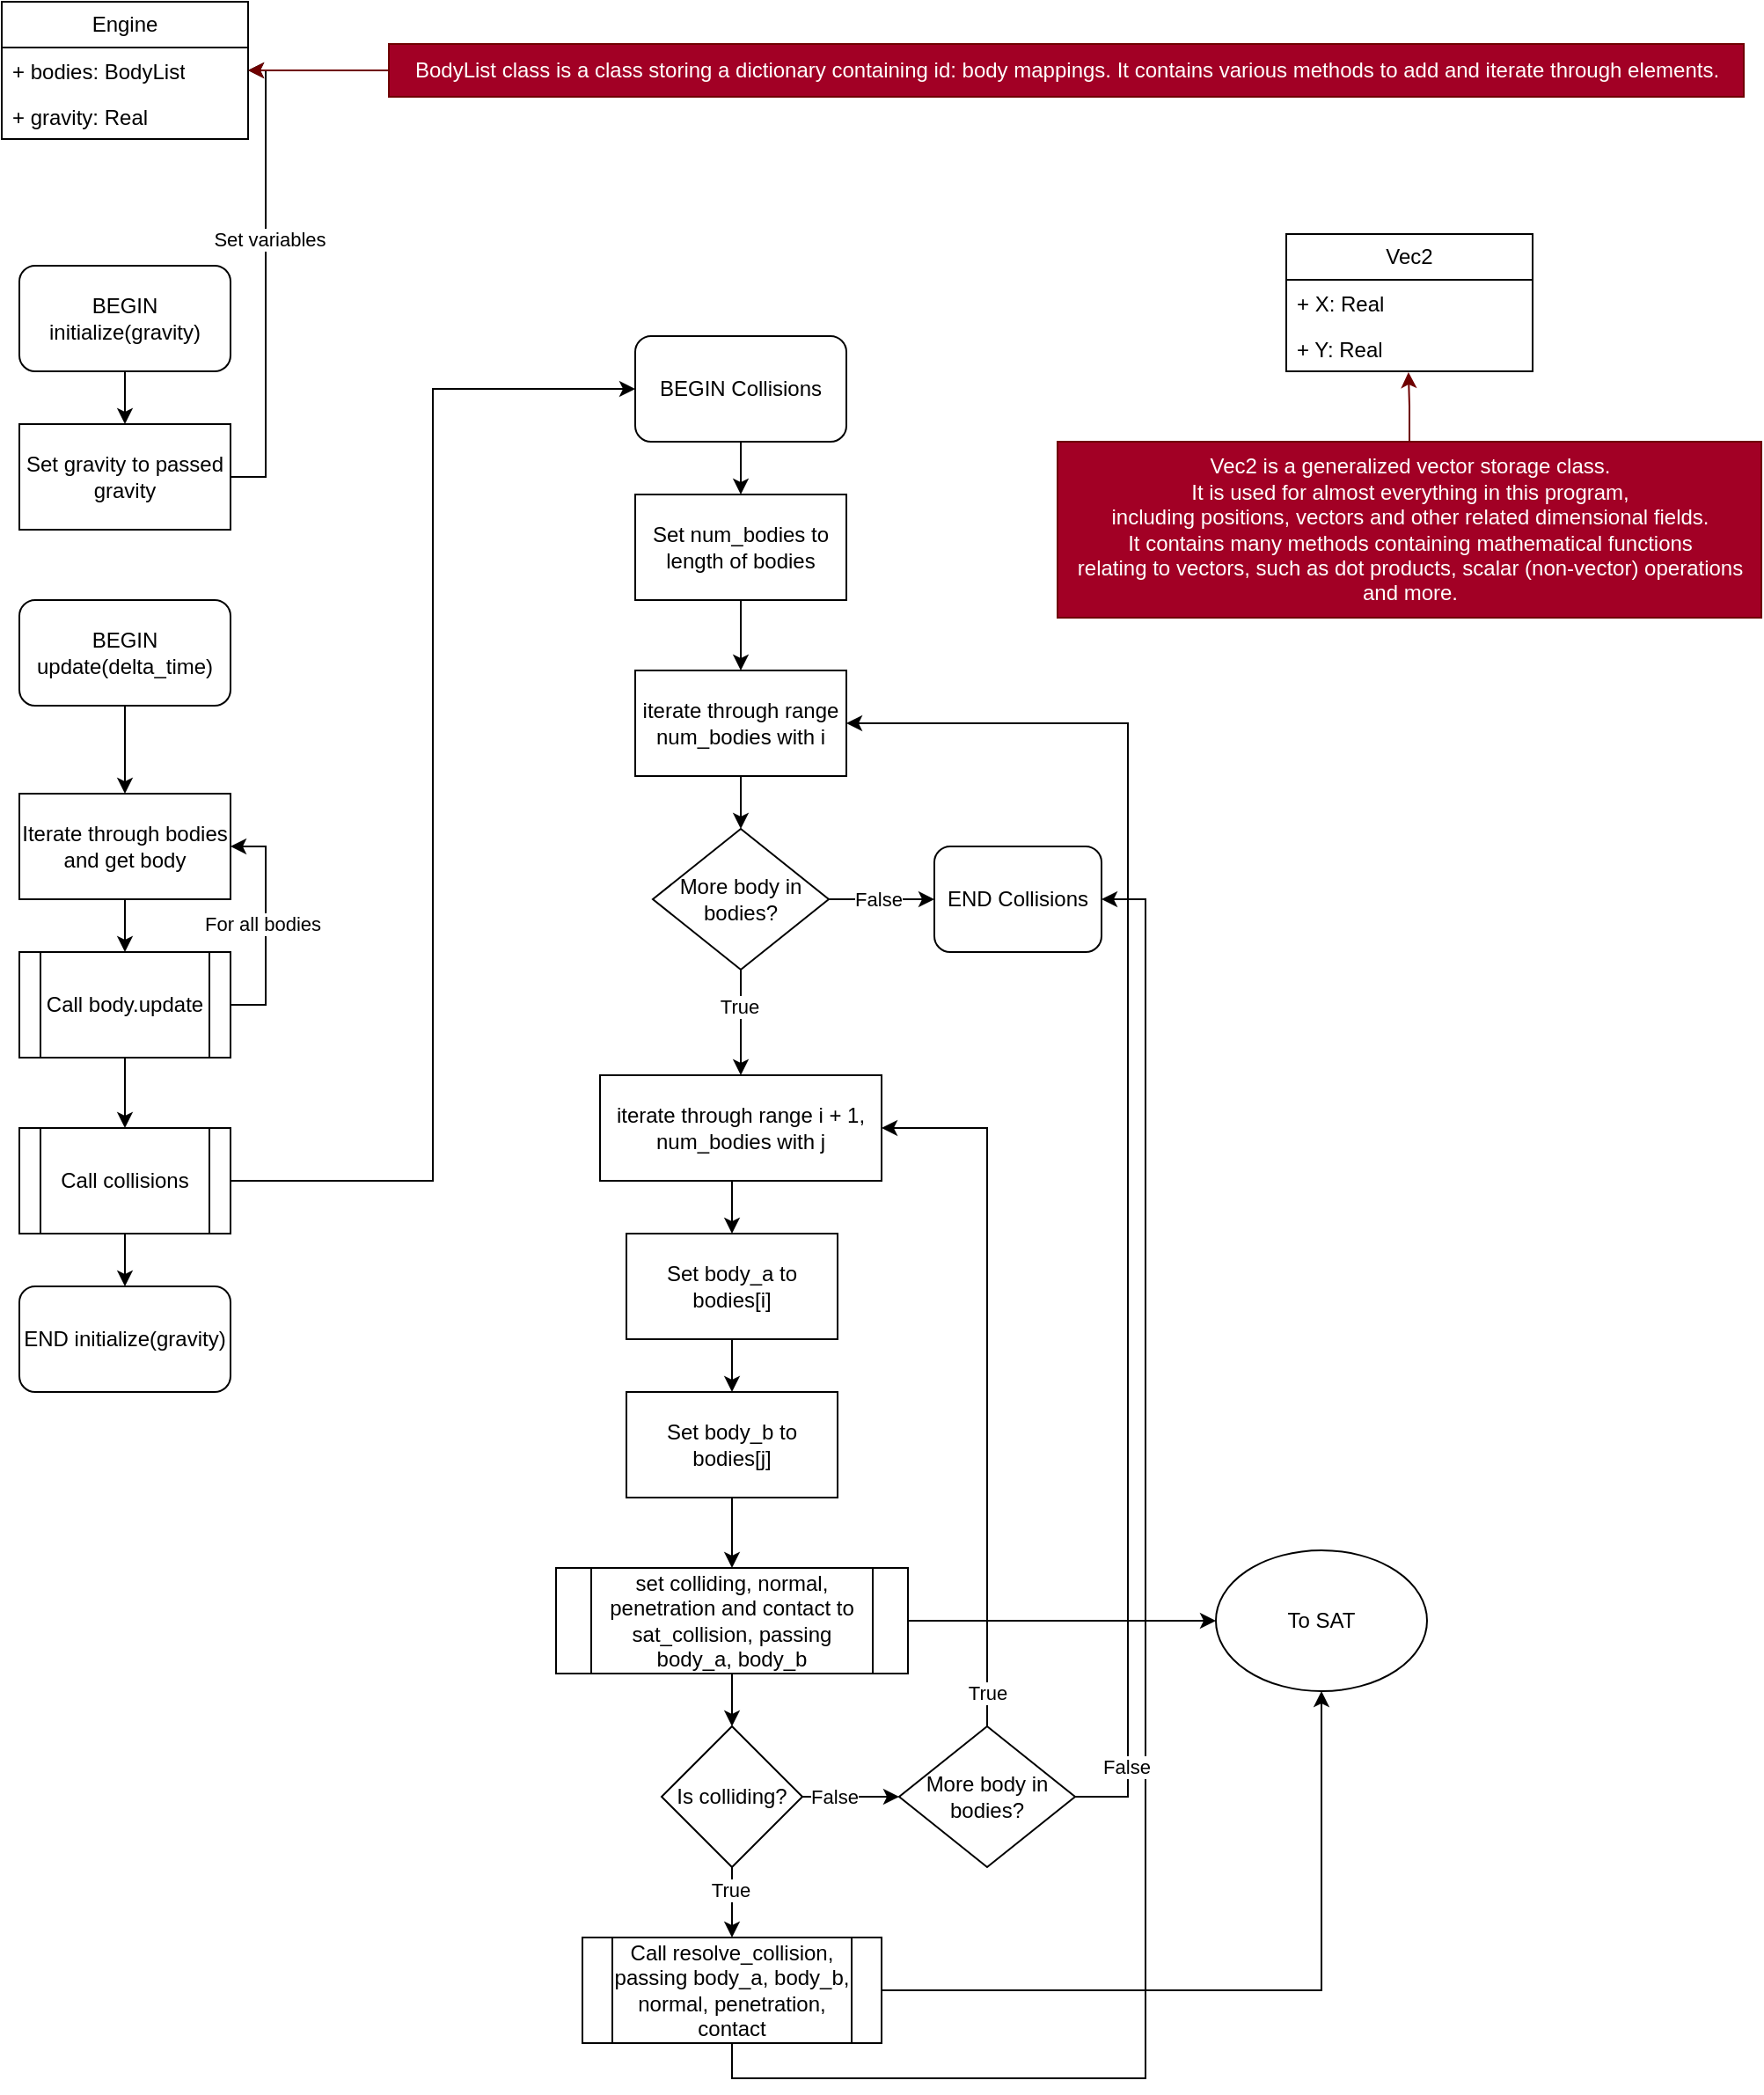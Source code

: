 <mxfile version="26.0.16">
  <diagram name="Page-1" id="K0qxvEamrWTvSBX2UNkP">
    <mxGraphModel dx="710" dy="388" grid="1" gridSize="10" guides="1" tooltips="1" connect="1" arrows="1" fold="1" page="1" pageScale="1" pageWidth="850" pageHeight="1100" math="0" shadow="0">
      <root>
        <mxCell id="0" />
        <mxCell id="1" parent="0" />
        <mxCell id="Ge-Dk1DaGjdfTxvKBWv9-1" value="Engine" style="swimlane;fontStyle=0;childLayout=stackLayout;horizontal=1;startSize=26;fillColor=none;horizontalStack=0;resizeParent=1;resizeParentMax=0;resizeLast=0;collapsible=1;marginBottom=0;whiteSpace=wrap;html=1;" vertex="1" parent="1">
          <mxGeometry x="40" y="50" width="140" height="78" as="geometry" />
        </mxCell>
        <mxCell id="Ge-Dk1DaGjdfTxvKBWv9-2" value="+ bodies: BodyList" style="text;strokeColor=none;fillColor=none;align=left;verticalAlign=top;spacingLeft=4;spacingRight=4;overflow=hidden;rotatable=0;points=[[0,0.5],[1,0.5]];portConstraint=eastwest;whiteSpace=wrap;html=1;" vertex="1" parent="Ge-Dk1DaGjdfTxvKBWv9-1">
          <mxGeometry y="26" width="140" height="26" as="geometry" />
        </mxCell>
        <mxCell id="Ge-Dk1DaGjdfTxvKBWv9-3" value="+ gravity: Real" style="text;strokeColor=none;fillColor=none;align=left;verticalAlign=top;spacingLeft=4;spacingRight=4;overflow=hidden;rotatable=0;points=[[0,0.5],[1,0.5]];portConstraint=eastwest;whiteSpace=wrap;html=1;" vertex="1" parent="Ge-Dk1DaGjdfTxvKBWv9-1">
          <mxGeometry y="52" width="140" height="26" as="geometry" />
        </mxCell>
        <mxCell id="Ge-Dk1DaGjdfTxvKBWv9-6" style="edgeStyle=orthogonalEdgeStyle;rounded=0;orthogonalLoop=1;jettySize=auto;html=1;exitX=0.5;exitY=1;exitDx=0;exitDy=0;" edge="1" parent="1" source="Ge-Dk1DaGjdfTxvKBWv9-5" target="Ge-Dk1DaGjdfTxvKBWv9-7">
          <mxGeometry relative="1" as="geometry">
            <mxPoint x="110" y="310" as="targetPoint" />
          </mxGeometry>
        </mxCell>
        <mxCell id="Ge-Dk1DaGjdfTxvKBWv9-5" value="BEGIN initialize(gravity)" style="rounded=1;whiteSpace=wrap;html=1;" vertex="1" parent="1">
          <mxGeometry x="50" y="200" width="120" height="60" as="geometry" />
        </mxCell>
        <mxCell id="Ge-Dk1DaGjdfTxvKBWv9-8" style="edgeStyle=orthogonalEdgeStyle;rounded=0;orthogonalLoop=1;jettySize=auto;html=1;exitX=1;exitY=0.5;exitDx=0;exitDy=0;entryX=1;entryY=0.5;entryDx=0;entryDy=0;" edge="1" parent="1" source="Ge-Dk1DaGjdfTxvKBWv9-7" target="Ge-Dk1DaGjdfTxvKBWv9-1">
          <mxGeometry relative="1" as="geometry" />
        </mxCell>
        <mxCell id="Ge-Dk1DaGjdfTxvKBWv9-9" value="Set variables" style="edgeLabel;html=1;align=center;verticalAlign=middle;resizable=0;points=[];" vertex="1" connectable="0" parent="Ge-Dk1DaGjdfTxvKBWv9-8">
          <mxGeometry x="0.188" y="-2" relative="1" as="geometry">
            <mxPoint as="offset" />
          </mxGeometry>
        </mxCell>
        <mxCell id="Ge-Dk1DaGjdfTxvKBWv9-7" value="Set gravity to passed gravity" style="rounded=0;whiteSpace=wrap;html=1;" vertex="1" parent="1">
          <mxGeometry x="50" y="290" width="120" height="60" as="geometry" />
        </mxCell>
        <mxCell id="Ge-Dk1DaGjdfTxvKBWv9-17" style="edgeStyle=orthogonalEdgeStyle;rounded=0;orthogonalLoop=1;jettySize=auto;html=1;exitX=0.5;exitY=1;exitDx=0;exitDy=0;entryX=0.5;entryY=0;entryDx=0;entryDy=0;" edge="1" parent="1" source="Ge-Dk1DaGjdfTxvKBWv9-10" target="Ge-Dk1DaGjdfTxvKBWv9-11">
          <mxGeometry relative="1" as="geometry" />
        </mxCell>
        <mxCell id="Ge-Dk1DaGjdfTxvKBWv9-10" value="BEGIN update(delta_time)" style="rounded=1;whiteSpace=wrap;html=1;" vertex="1" parent="1">
          <mxGeometry x="50" y="390" width="120" height="60" as="geometry" />
        </mxCell>
        <mxCell id="Ge-Dk1DaGjdfTxvKBWv9-14" style="edgeStyle=orthogonalEdgeStyle;rounded=0;orthogonalLoop=1;jettySize=auto;html=1;exitX=0.5;exitY=1;exitDx=0;exitDy=0;entryX=0.5;entryY=0;entryDx=0;entryDy=0;" edge="1" parent="1" source="Ge-Dk1DaGjdfTxvKBWv9-11" target="Ge-Dk1DaGjdfTxvKBWv9-13">
          <mxGeometry relative="1" as="geometry" />
        </mxCell>
        <mxCell id="Ge-Dk1DaGjdfTxvKBWv9-11" value="Iterate through bodies and get body" style="rounded=0;whiteSpace=wrap;html=1;" vertex="1" parent="1">
          <mxGeometry x="50" y="500" width="120" height="60" as="geometry" />
        </mxCell>
        <mxCell id="Ge-Dk1DaGjdfTxvKBWv9-15" style="edgeStyle=orthogonalEdgeStyle;rounded=0;orthogonalLoop=1;jettySize=auto;html=1;exitX=1;exitY=0.5;exitDx=0;exitDy=0;entryX=1;entryY=0.5;entryDx=0;entryDy=0;" edge="1" parent="1" source="Ge-Dk1DaGjdfTxvKBWv9-13" target="Ge-Dk1DaGjdfTxvKBWv9-11">
          <mxGeometry relative="1" as="geometry" />
        </mxCell>
        <mxCell id="Ge-Dk1DaGjdfTxvKBWv9-16" value="For all bodies" style="edgeLabel;html=1;align=center;verticalAlign=middle;resizable=0;points=[];" vertex="1" connectable="0" parent="Ge-Dk1DaGjdfTxvKBWv9-15">
          <mxGeometry x="0.015" y="2" relative="1" as="geometry">
            <mxPoint as="offset" />
          </mxGeometry>
        </mxCell>
        <mxCell id="Ge-Dk1DaGjdfTxvKBWv9-19" style="edgeStyle=orthogonalEdgeStyle;rounded=0;orthogonalLoop=1;jettySize=auto;html=1;exitX=0.5;exitY=1;exitDx=0;exitDy=0;entryX=0.5;entryY=0;entryDx=0;entryDy=0;" edge="1" parent="1" source="Ge-Dk1DaGjdfTxvKBWv9-13" target="Ge-Dk1DaGjdfTxvKBWv9-18">
          <mxGeometry relative="1" as="geometry" />
        </mxCell>
        <mxCell id="Ge-Dk1DaGjdfTxvKBWv9-13" value="Call body.update" style="shape=process;whiteSpace=wrap;html=1;backgroundOutline=1;" vertex="1" parent="1">
          <mxGeometry x="50" y="590" width="120" height="60" as="geometry" />
        </mxCell>
        <mxCell id="Ge-Dk1DaGjdfTxvKBWv9-57" style="edgeStyle=orthogonalEdgeStyle;rounded=0;orthogonalLoop=1;jettySize=auto;html=1;exitX=0.5;exitY=1;exitDx=0;exitDy=0;entryX=0.5;entryY=0;entryDx=0;entryDy=0;" edge="1" parent="1" source="Ge-Dk1DaGjdfTxvKBWv9-18" target="Ge-Dk1DaGjdfTxvKBWv9-56">
          <mxGeometry relative="1" as="geometry" />
        </mxCell>
        <mxCell id="Ge-Dk1DaGjdfTxvKBWv9-84" style="edgeStyle=orthogonalEdgeStyle;rounded=0;orthogonalLoop=1;jettySize=auto;html=1;exitX=1;exitY=0.5;exitDx=0;exitDy=0;entryX=0;entryY=0.5;entryDx=0;entryDy=0;" edge="1" parent="1" source="Ge-Dk1DaGjdfTxvKBWv9-18" target="Ge-Dk1DaGjdfTxvKBWv9-20">
          <mxGeometry relative="1" as="geometry" />
        </mxCell>
        <mxCell id="Ge-Dk1DaGjdfTxvKBWv9-18" value="Call collisions" style="shape=process;whiteSpace=wrap;html=1;backgroundOutline=1;" vertex="1" parent="1">
          <mxGeometry x="50" y="690" width="120" height="60" as="geometry" />
        </mxCell>
        <mxCell id="Ge-Dk1DaGjdfTxvKBWv9-22" style="edgeStyle=orthogonalEdgeStyle;rounded=0;orthogonalLoop=1;jettySize=auto;html=1;exitX=0.5;exitY=1;exitDx=0;exitDy=0;entryX=0.5;entryY=0;entryDx=0;entryDy=0;" edge="1" parent="1" source="Ge-Dk1DaGjdfTxvKBWv9-20" target="Ge-Dk1DaGjdfTxvKBWv9-21">
          <mxGeometry relative="1" as="geometry" />
        </mxCell>
        <mxCell id="Ge-Dk1DaGjdfTxvKBWv9-20" value="BEGIN Collisions" style="rounded=1;whiteSpace=wrap;html=1;" vertex="1" parent="1">
          <mxGeometry x="400" y="240" width="120" height="60" as="geometry" />
        </mxCell>
        <mxCell id="Ge-Dk1DaGjdfTxvKBWv9-42" style="edgeStyle=orthogonalEdgeStyle;rounded=0;orthogonalLoop=1;jettySize=auto;html=1;exitX=0.5;exitY=1;exitDx=0;exitDy=0;entryX=0.5;entryY=0;entryDx=0;entryDy=0;" edge="1" parent="1" source="Ge-Dk1DaGjdfTxvKBWv9-21" target="Ge-Dk1DaGjdfTxvKBWv9-23">
          <mxGeometry relative="1" as="geometry" />
        </mxCell>
        <mxCell id="Ge-Dk1DaGjdfTxvKBWv9-21" value="Set num_bodies to length of bodies" style="rounded=0;whiteSpace=wrap;html=1;" vertex="1" parent="1">
          <mxGeometry x="400" y="330" width="120" height="60" as="geometry" />
        </mxCell>
        <mxCell id="Ge-Dk1DaGjdfTxvKBWv9-23" value="iterate through range num_bodies with i" style="rounded=0;whiteSpace=wrap;html=1;" vertex="1" parent="1">
          <mxGeometry x="400" y="430" width="120" height="60" as="geometry" />
        </mxCell>
        <mxCell id="Ge-Dk1DaGjdfTxvKBWv9-29" style="edgeStyle=orthogonalEdgeStyle;rounded=0;orthogonalLoop=1;jettySize=auto;html=1;exitX=0.5;exitY=1;exitDx=0;exitDy=0;entryX=0.5;entryY=0;entryDx=0;entryDy=0;" edge="1" parent="1" source="Ge-Dk1DaGjdfTxvKBWv9-24" target="Ge-Dk1DaGjdfTxvKBWv9-26">
          <mxGeometry relative="1" as="geometry" />
        </mxCell>
        <mxCell id="Ge-Dk1DaGjdfTxvKBWv9-24" value="iterate through range i + 1, num_bodies with j" style="rounded=0;whiteSpace=wrap;html=1;" vertex="1" parent="1">
          <mxGeometry x="380" y="660" width="160" height="60" as="geometry" />
        </mxCell>
        <mxCell id="Ge-Dk1DaGjdfTxvKBWv9-28" style="edgeStyle=orthogonalEdgeStyle;rounded=0;orthogonalLoop=1;jettySize=auto;html=1;exitX=0.5;exitY=1;exitDx=0;exitDy=0;entryX=0.5;entryY=0;entryDx=0;entryDy=0;" edge="1" parent="1" source="Ge-Dk1DaGjdfTxvKBWv9-26" target="Ge-Dk1DaGjdfTxvKBWv9-27">
          <mxGeometry relative="1" as="geometry" />
        </mxCell>
        <mxCell id="Ge-Dk1DaGjdfTxvKBWv9-26" value="Set body_a to bodies[i]" style="rounded=0;whiteSpace=wrap;html=1;" vertex="1" parent="1">
          <mxGeometry x="395" y="750" width="120" height="60" as="geometry" />
        </mxCell>
        <mxCell id="Ge-Dk1DaGjdfTxvKBWv9-32" style="edgeStyle=orthogonalEdgeStyle;rounded=0;orthogonalLoop=1;jettySize=auto;html=1;exitX=0.5;exitY=1;exitDx=0;exitDy=0;entryX=0.5;entryY=0;entryDx=0;entryDy=0;" edge="1" parent="1" source="Ge-Dk1DaGjdfTxvKBWv9-27" target="Ge-Dk1DaGjdfTxvKBWv9-30">
          <mxGeometry relative="1" as="geometry" />
        </mxCell>
        <mxCell id="Ge-Dk1DaGjdfTxvKBWv9-27" value="Set body_b to bodies[j]" style="rounded=0;whiteSpace=wrap;html=1;" vertex="1" parent="1">
          <mxGeometry x="395" y="840" width="120" height="60" as="geometry" />
        </mxCell>
        <mxCell id="Ge-Dk1DaGjdfTxvKBWv9-35" style="edgeStyle=orthogonalEdgeStyle;rounded=0;orthogonalLoop=1;jettySize=auto;html=1;exitX=0.5;exitY=1;exitDx=0;exitDy=0;entryX=0.5;entryY=0;entryDx=0;entryDy=0;" edge="1" parent="1" source="Ge-Dk1DaGjdfTxvKBWv9-30" target="Ge-Dk1DaGjdfTxvKBWv9-33">
          <mxGeometry relative="1" as="geometry" />
        </mxCell>
        <mxCell id="Ge-Dk1DaGjdfTxvKBWv9-72" style="edgeStyle=orthogonalEdgeStyle;rounded=0;orthogonalLoop=1;jettySize=auto;html=1;exitX=1;exitY=0.5;exitDx=0;exitDy=0;" edge="1" parent="1" source="Ge-Dk1DaGjdfTxvKBWv9-30" target="Ge-Dk1DaGjdfTxvKBWv9-73">
          <mxGeometry relative="1" as="geometry">
            <mxPoint x="750" y="890" as="targetPoint" />
          </mxGeometry>
        </mxCell>
        <mxCell id="Ge-Dk1DaGjdfTxvKBWv9-30" value="set colliding, normal, penetration and contact to sat_collision, passing body_a, body_b" style="shape=process;whiteSpace=wrap;html=1;backgroundOutline=1;" vertex="1" parent="1">
          <mxGeometry x="355" y="940" width="200" height="60" as="geometry" />
        </mxCell>
        <mxCell id="Ge-Dk1DaGjdfTxvKBWv9-37" style="edgeStyle=orthogonalEdgeStyle;rounded=0;orthogonalLoop=1;jettySize=auto;html=1;exitX=0.5;exitY=1;exitDx=0;exitDy=0;entryX=0.5;entryY=0;entryDx=0;entryDy=0;" edge="1" parent="1" source="Ge-Dk1DaGjdfTxvKBWv9-33" target="Ge-Dk1DaGjdfTxvKBWv9-36">
          <mxGeometry relative="1" as="geometry" />
        </mxCell>
        <mxCell id="Ge-Dk1DaGjdfTxvKBWv9-38" value="True" style="edgeLabel;html=1;align=center;verticalAlign=middle;resizable=0;points=[];" vertex="1" connectable="0" parent="Ge-Dk1DaGjdfTxvKBWv9-37">
          <mxGeometry x="-0.367" y="-1" relative="1" as="geometry">
            <mxPoint as="offset" />
          </mxGeometry>
        </mxCell>
        <mxCell id="Ge-Dk1DaGjdfTxvKBWv9-48" style="edgeStyle=orthogonalEdgeStyle;rounded=0;orthogonalLoop=1;jettySize=auto;html=1;exitX=1;exitY=0.5;exitDx=0;exitDy=0;entryX=0;entryY=0.5;entryDx=0;entryDy=0;" edge="1" parent="1" source="Ge-Dk1DaGjdfTxvKBWv9-33" target="Ge-Dk1DaGjdfTxvKBWv9-47">
          <mxGeometry relative="1" as="geometry" />
        </mxCell>
        <mxCell id="Ge-Dk1DaGjdfTxvKBWv9-49" value="False" style="edgeLabel;html=1;align=center;verticalAlign=middle;resizable=0;points=[];" vertex="1" connectable="0" parent="Ge-Dk1DaGjdfTxvKBWv9-48">
          <mxGeometry x="-0.685" y="3" relative="1" as="geometry">
            <mxPoint x="9" y="3" as="offset" />
          </mxGeometry>
        </mxCell>
        <mxCell id="Ge-Dk1DaGjdfTxvKBWv9-33" value="Is colliding?" style="rhombus;whiteSpace=wrap;html=1;" vertex="1" parent="1">
          <mxGeometry x="415" y="1030" width="80" height="80" as="geometry" />
        </mxCell>
        <mxCell id="Ge-Dk1DaGjdfTxvKBWv9-82" style="edgeStyle=orthogonalEdgeStyle;rounded=0;orthogonalLoop=1;jettySize=auto;html=1;exitX=1;exitY=0.5;exitDx=0;exitDy=0;entryX=0.5;entryY=1;entryDx=0;entryDy=0;" edge="1" parent="1" source="Ge-Dk1DaGjdfTxvKBWv9-36" target="Ge-Dk1DaGjdfTxvKBWv9-73">
          <mxGeometry relative="1" as="geometry" />
        </mxCell>
        <mxCell id="Ge-Dk1DaGjdfTxvKBWv9-83" style="edgeStyle=orthogonalEdgeStyle;rounded=0;orthogonalLoop=1;jettySize=auto;html=1;exitX=0.5;exitY=1;exitDx=0;exitDy=0;entryX=1;entryY=0.5;entryDx=0;entryDy=0;" edge="1" parent="1" source="Ge-Dk1DaGjdfTxvKBWv9-36" target="Ge-Dk1DaGjdfTxvKBWv9-67">
          <mxGeometry relative="1" as="geometry">
            <Array as="points">
              <mxPoint x="455" y="1230" />
              <mxPoint x="690" y="1230" />
              <mxPoint x="690" y="560" />
            </Array>
          </mxGeometry>
        </mxCell>
        <mxCell id="Ge-Dk1DaGjdfTxvKBWv9-36" value="Call resolve_collision, passing body_a, body_b, normal, penetration, contact" style="shape=process;whiteSpace=wrap;html=1;backgroundOutline=1;" vertex="1" parent="1">
          <mxGeometry x="370" y="1150" width="170" height="60" as="geometry" />
        </mxCell>
        <mxCell id="Ge-Dk1DaGjdfTxvKBWv9-51" style="edgeStyle=orthogonalEdgeStyle;rounded=0;orthogonalLoop=1;jettySize=auto;html=1;exitX=0.5;exitY=0;exitDx=0;exitDy=0;entryX=1;entryY=0.5;entryDx=0;entryDy=0;" edge="1" parent="1" source="Ge-Dk1DaGjdfTxvKBWv9-47" target="Ge-Dk1DaGjdfTxvKBWv9-24">
          <mxGeometry relative="1" as="geometry" />
        </mxCell>
        <mxCell id="Ge-Dk1DaGjdfTxvKBWv9-52" value="True" style="edgeLabel;html=1;align=center;verticalAlign=middle;resizable=0;points=[];" vertex="1" connectable="0" parent="Ge-Dk1DaGjdfTxvKBWv9-51">
          <mxGeometry x="-0.905" relative="1" as="geometry">
            <mxPoint as="offset" />
          </mxGeometry>
        </mxCell>
        <mxCell id="Ge-Dk1DaGjdfTxvKBWv9-54" style="edgeStyle=orthogonalEdgeStyle;rounded=0;orthogonalLoop=1;jettySize=auto;html=1;exitX=1;exitY=0.5;exitDx=0;exitDy=0;entryX=1;entryY=0.5;entryDx=0;entryDy=0;" edge="1" parent="1" source="Ge-Dk1DaGjdfTxvKBWv9-47" target="Ge-Dk1DaGjdfTxvKBWv9-23">
          <mxGeometry relative="1" as="geometry">
            <Array as="points">
              <mxPoint x="680" y="1070" />
              <mxPoint x="680" y="460" />
            </Array>
          </mxGeometry>
        </mxCell>
        <mxCell id="Ge-Dk1DaGjdfTxvKBWv9-55" value="False" style="edgeLabel;html=1;align=center;verticalAlign=middle;resizable=0;points=[];" vertex="1" connectable="0" parent="Ge-Dk1DaGjdfTxvKBWv9-54">
          <mxGeometry x="-0.883" y="1" relative="1" as="geometry">
            <mxPoint as="offset" />
          </mxGeometry>
        </mxCell>
        <mxCell id="Ge-Dk1DaGjdfTxvKBWv9-47" value="More body in bodies?" style="rhombus;whiteSpace=wrap;html=1;" vertex="1" parent="1">
          <mxGeometry x="550" y="1030" width="100" height="80" as="geometry" />
        </mxCell>
        <mxCell id="Ge-Dk1DaGjdfTxvKBWv9-56" value="END initialize(gravity)" style="rounded=1;whiteSpace=wrap;html=1;" vertex="1" parent="1">
          <mxGeometry x="50" y="780" width="120" height="60" as="geometry" />
        </mxCell>
        <mxCell id="Ge-Dk1DaGjdfTxvKBWv9-86" style="edgeStyle=orthogonalEdgeStyle;rounded=0;orthogonalLoop=1;jettySize=auto;html=1;fillColor=#a20025;strokeColor=#6F0000;" edge="1" parent="1" source="Ge-Dk1DaGjdfTxvKBWv9-58">
          <mxGeometry relative="1" as="geometry">
            <mxPoint x="180" y="89" as="targetPoint" />
          </mxGeometry>
        </mxCell>
        <mxCell id="Ge-Dk1DaGjdfTxvKBWv9-58" value="BodyList class is a class storing a dictionary containing id: body mappings. It contains various methods to add and iterate through elements." style="text;html=1;align=center;verticalAlign=middle;resizable=0;points=[];autosize=1;strokeColor=#6F0000;fillColor=#a20025;fontColor=#ffffff;" vertex="1" parent="1">
          <mxGeometry x="260" y="74" width="770" height="30" as="geometry" />
        </mxCell>
        <mxCell id="Ge-Dk1DaGjdfTxvKBWv9-62" value="" style="edgeStyle=orthogonalEdgeStyle;rounded=0;orthogonalLoop=1;jettySize=auto;html=1;exitX=0.5;exitY=1;exitDx=0;exitDy=0;entryX=0.5;entryY=0;entryDx=0;entryDy=0;" edge="1" parent="1" source="Ge-Dk1DaGjdfTxvKBWv9-23" target="Ge-Dk1DaGjdfTxvKBWv9-61">
          <mxGeometry relative="1" as="geometry">
            <mxPoint x="310" y="450" as="sourcePoint" />
            <mxPoint x="370" y="580" as="targetPoint" />
          </mxGeometry>
        </mxCell>
        <mxCell id="Ge-Dk1DaGjdfTxvKBWv9-77" style="edgeStyle=orthogonalEdgeStyle;rounded=0;orthogonalLoop=1;jettySize=auto;html=1;exitX=0.5;exitY=1;exitDx=0;exitDy=0;entryX=0.5;entryY=0;entryDx=0;entryDy=0;" edge="1" parent="1" source="Ge-Dk1DaGjdfTxvKBWv9-61" target="Ge-Dk1DaGjdfTxvKBWv9-24">
          <mxGeometry relative="1" as="geometry" />
        </mxCell>
        <mxCell id="Ge-Dk1DaGjdfTxvKBWv9-80" value="True" style="edgeLabel;html=1;align=center;verticalAlign=middle;resizable=0;points=[];" vertex="1" connectable="0" parent="Ge-Dk1DaGjdfTxvKBWv9-77">
          <mxGeometry x="-0.322" y="-1" relative="1" as="geometry">
            <mxPoint as="offset" />
          </mxGeometry>
        </mxCell>
        <mxCell id="Ge-Dk1DaGjdfTxvKBWv9-78" style="edgeStyle=orthogonalEdgeStyle;rounded=0;orthogonalLoop=1;jettySize=auto;html=1;exitX=1;exitY=0.5;exitDx=0;exitDy=0;entryX=0;entryY=0.5;entryDx=0;entryDy=0;" edge="1" parent="1" source="Ge-Dk1DaGjdfTxvKBWv9-61" target="Ge-Dk1DaGjdfTxvKBWv9-67">
          <mxGeometry relative="1" as="geometry" />
        </mxCell>
        <mxCell id="Ge-Dk1DaGjdfTxvKBWv9-79" value="False" style="edgeLabel;html=1;align=center;verticalAlign=middle;resizable=0;points=[];" vertex="1" connectable="0" parent="Ge-Dk1DaGjdfTxvKBWv9-78">
          <mxGeometry x="-0.052" y="-2" relative="1" as="geometry">
            <mxPoint x="-1" y="-2" as="offset" />
          </mxGeometry>
        </mxCell>
        <mxCell id="Ge-Dk1DaGjdfTxvKBWv9-61" value="More body in bodies?" style="rhombus;whiteSpace=wrap;html=1;" vertex="1" parent="1">
          <mxGeometry x="410" y="520" width="100" height="80" as="geometry" />
        </mxCell>
        <mxCell id="Ge-Dk1DaGjdfTxvKBWv9-67" value="END Collisions" style="rounded=1;whiteSpace=wrap;html=1;" vertex="1" parent="1">
          <mxGeometry x="570" y="530" width="95" height="60" as="geometry" />
        </mxCell>
        <mxCell id="Ge-Dk1DaGjdfTxvKBWv9-68" value="Vec2" style="swimlane;fontStyle=0;childLayout=stackLayout;horizontal=1;startSize=26;fillColor=none;horizontalStack=0;resizeParent=1;resizeParentMax=0;resizeLast=0;collapsible=1;marginBottom=0;whiteSpace=wrap;html=1;" vertex="1" parent="1">
          <mxGeometry x="770" y="182" width="140" height="78" as="geometry" />
        </mxCell>
        <mxCell id="Ge-Dk1DaGjdfTxvKBWv9-69" value="+ X: Real" style="text;strokeColor=none;fillColor=none;align=left;verticalAlign=top;spacingLeft=4;spacingRight=4;overflow=hidden;rotatable=0;points=[[0,0.5],[1,0.5]];portConstraint=eastwest;whiteSpace=wrap;html=1;" vertex="1" parent="Ge-Dk1DaGjdfTxvKBWv9-68">
          <mxGeometry y="26" width="140" height="26" as="geometry" />
        </mxCell>
        <mxCell id="Ge-Dk1DaGjdfTxvKBWv9-70" value="+ Y: Real" style="text;strokeColor=none;fillColor=none;align=left;verticalAlign=top;spacingLeft=4;spacingRight=4;overflow=hidden;rotatable=0;points=[[0,0.5],[1,0.5]];portConstraint=eastwest;whiteSpace=wrap;html=1;" vertex="1" parent="Ge-Dk1DaGjdfTxvKBWv9-68">
          <mxGeometry y="52" width="140" height="26" as="geometry" />
        </mxCell>
        <mxCell id="Ge-Dk1DaGjdfTxvKBWv9-71" value="&lt;div&gt;Vec2 is a generalized vector storage class.&lt;/div&gt;&lt;div&gt;It is used for almost everything in this program, &lt;br&gt;&lt;/div&gt;&lt;div&gt;including positions, vectors and other related dimensional fields.&lt;/div&gt;&lt;div&gt;It contains many methods containing mathematical functions&lt;/div&gt;&lt;div&gt;relating to vectors, such as dot products, scalar (non-vector) operations&lt;/div&gt;&lt;div&gt;and more.&lt;/div&gt;" style="text;html=1;align=center;verticalAlign=middle;resizable=0;points=[];autosize=1;strokeColor=#6F0000;fillColor=#a20025;fontColor=#ffffff;" vertex="1" parent="1">
          <mxGeometry x="640" y="300" width="400" height="100" as="geometry" />
        </mxCell>
        <mxCell id="Ge-Dk1DaGjdfTxvKBWv9-73" value="To SAT" style="ellipse;whiteSpace=wrap;html=1;" vertex="1" parent="1">
          <mxGeometry x="730" y="930" width="120" height="80" as="geometry" />
        </mxCell>
        <mxCell id="Ge-Dk1DaGjdfTxvKBWv9-85" style="edgeStyle=orthogonalEdgeStyle;rounded=0;orthogonalLoop=1;jettySize=auto;html=1;entryX=0.496;entryY=1.019;entryDx=0;entryDy=0;entryPerimeter=0;fillColor=#a20025;strokeColor=#6F0000;" edge="1" parent="1" source="Ge-Dk1DaGjdfTxvKBWv9-71" target="Ge-Dk1DaGjdfTxvKBWv9-70">
          <mxGeometry relative="1" as="geometry" />
        </mxCell>
      </root>
    </mxGraphModel>
  </diagram>
</mxfile>
